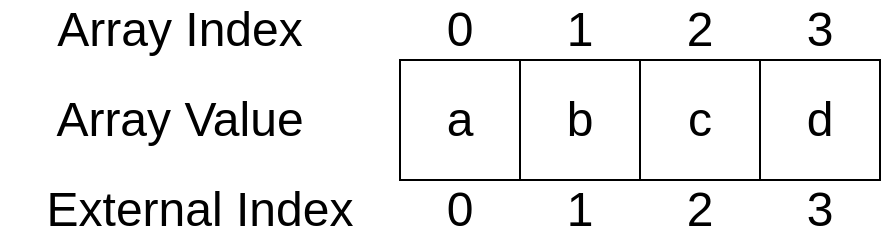 <mxfile version="16.5.1" type="device"><diagram id="O4jIf51jikYerd3G6u9J" name="Page-1"><mxGraphModel dx="1102" dy="734" grid="1" gridSize="10" guides="1" tooltips="1" connect="1" arrows="1" fold="1" page="1" pageScale="1" pageWidth="850" pageHeight="1100" math="0" shadow="0"><root><mxCell id="0"/><mxCell id="1" parent="0"/><mxCell id="8a6ExuWJA7Mi2WjmINP_-1" value="a" style="rounded=0;whiteSpace=wrap;html=1;fontSize=24;" vertex="1" parent="1"><mxGeometry x="360" y="350" width="60" height="60" as="geometry"/></mxCell><mxCell id="8a6ExuWJA7Mi2WjmINP_-2" value="b" style="rounded=0;whiteSpace=wrap;html=1;fontSize=24;" vertex="1" parent="1"><mxGeometry x="420" y="350" width="60" height="60" as="geometry"/></mxCell><mxCell id="8a6ExuWJA7Mi2WjmINP_-3" value="c" style="rounded=0;whiteSpace=wrap;html=1;fontSize=24;" vertex="1" parent="1"><mxGeometry x="480" y="350" width="60" height="60" as="geometry"/></mxCell><mxCell id="8a6ExuWJA7Mi2WjmINP_-4" value="d" style="rounded=0;whiteSpace=wrap;html=1;fontSize=24;" vertex="1" parent="1"><mxGeometry x="540" y="350" width="60" height="60" as="geometry"/></mxCell><mxCell id="8a6ExuWJA7Mi2WjmINP_-6" value="0" style="text;html=1;strokeColor=none;fillColor=none;align=center;verticalAlign=middle;whiteSpace=wrap;rounded=0;fontSize=24;" vertex="1" parent="1"><mxGeometry x="360" y="320" width="60" height="30" as="geometry"/></mxCell><mxCell id="8a6ExuWJA7Mi2WjmINP_-7" value="1" style="text;html=1;strokeColor=none;fillColor=none;align=center;verticalAlign=middle;whiteSpace=wrap;rounded=0;fontSize=24;" vertex="1" parent="1"><mxGeometry x="420" y="320" width="60" height="30" as="geometry"/></mxCell><mxCell id="8a6ExuWJA7Mi2WjmINP_-8" value="2" style="text;html=1;strokeColor=none;fillColor=none;align=center;verticalAlign=middle;whiteSpace=wrap;rounded=0;fontSize=24;" vertex="1" parent="1"><mxGeometry x="480" y="320" width="60" height="30" as="geometry"/></mxCell><mxCell id="8a6ExuWJA7Mi2WjmINP_-9" value="3" style="text;html=1;strokeColor=none;fillColor=none;align=center;verticalAlign=middle;whiteSpace=wrap;rounded=0;fontSize=24;" vertex="1" parent="1"><mxGeometry x="540" y="320" width="60" height="30" as="geometry"/></mxCell><mxCell id="8a6ExuWJA7Mi2WjmINP_-10" value="Array Index" style="text;html=1;strokeColor=none;fillColor=none;align=center;verticalAlign=middle;whiteSpace=wrap;rounded=0;fontSize=24;" vertex="1" parent="1"><mxGeometry x="160" y="320" width="180" height="30" as="geometry"/></mxCell><mxCell id="8a6ExuWJA7Mi2WjmINP_-11" value="Array Value" style="text;html=1;strokeColor=none;fillColor=none;align=center;verticalAlign=middle;whiteSpace=wrap;rounded=0;fontSize=24;" vertex="1" parent="1"><mxGeometry x="160" y="365" width="180" height="30" as="geometry"/></mxCell><mxCell id="8a6ExuWJA7Mi2WjmINP_-12" value="External Index" style="text;html=1;strokeColor=none;fillColor=none;align=center;verticalAlign=middle;whiteSpace=wrap;rounded=0;fontSize=24;" vertex="1" parent="1"><mxGeometry x="170" y="410" width="180" height="30" as="geometry"/></mxCell><mxCell id="8a6ExuWJA7Mi2WjmINP_-13" value="0" style="text;html=1;strokeColor=none;fillColor=none;align=center;verticalAlign=middle;whiteSpace=wrap;rounded=0;fontSize=24;" vertex="1" parent="1"><mxGeometry x="360" y="410" width="60" height="30" as="geometry"/></mxCell><mxCell id="8a6ExuWJA7Mi2WjmINP_-14" value="1" style="text;html=1;strokeColor=none;fillColor=none;align=center;verticalAlign=middle;whiteSpace=wrap;rounded=0;fontSize=24;" vertex="1" parent="1"><mxGeometry x="420" y="410" width="60" height="30" as="geometry"/></mxCell><mxCell id="8a6ExuWJA7Mi2WjmINP_-15" value="2" style="text;html=1;strokeColor=none;fillColor=none;align=center;verticalAlign=middle;whiteSpace=wrap;rounded=0;fontSize=24;" vertex="1" parent="1"><mxGeometry x="480" y="410" width="60" height="30" as="geometry"/></mxCell><mxCell id="8a6ExuWJA7Mi2WjmINP_-16" value="3" style="text;html=1;strokeColor=none;fillColor=none;align=center;verticalAlign=middle;whiteSpace=wrap;rounded=0;fontSize=24;" vertex="1" parent="1"><mxGeometry x="540" y="410" width="60" height="30" as="geometry"/></mxCell></root></mxGraphModel></diagram></mxfile>